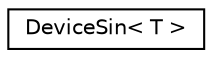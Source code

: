 digraph "Graphical Class Hierarchy"
{
  edge [fontname="Helvetica",fontsize="10",labelfontname="Helvetica",labelfontsize="10"];
  node [fontname="Helvetica",fontsize="10",shape=record];
  rankdir="LR";
  Node0 [label="DeviceSin\< T \>",height=0.2,width=0.4,color="black", fillcolor="white", style="filled",URL="$structDeviceSin.html"];
}
